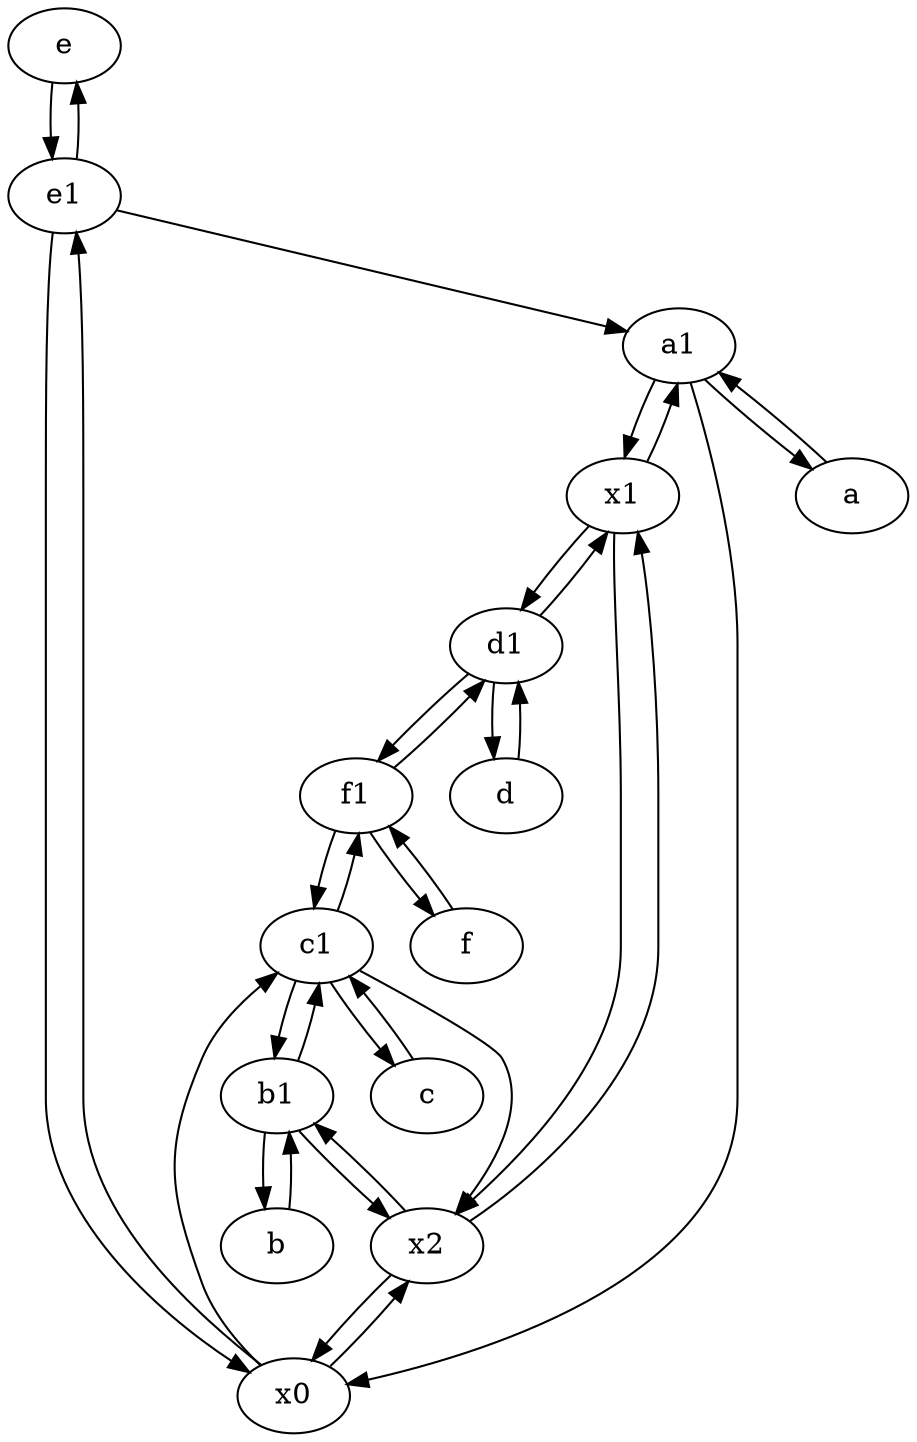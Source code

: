 digraph  {
	e [pos="30,50!"];
	b [pos="50,20!"];
	f [pos="15,45!"];
	d [pos="20,30!"];
	a [pos="40,10!"];
	b1 [pos="45,20!"];
	x1;
	c1 [pos="30,15!"];
	d1 [pos="25,30!"];
	x0;
	a1 [pos="40,15!"];
	e1 [pos="25,45!"];
	c [pos="20,10!"];
	f1;
	x2;
	e1 -> e;
	x0 -> c1;
	a1 -> x1;
	b1 -> x2;
	c -> c1;
	e1 -> x0;
	d -> d1;
	x1 -> x2;
	x2 -> x1;
	d1 -> d;
	b -> b1;
	a -> a1;
	a1 -> a;
	d1 -> f1;
	c1 -> c;
	a1 -> x0;
	e1 -> a1;
	f1 -> f;
	c1 -> x2;
	b1 -> b;
	x2 -> b1;
	f -> f1;
	b1 -> c1;
	f1 -> c1;
	e -> e1;
	c1 -> b1;
	x0 -> e1;
	d1 -> x1;
	c1 -> f1;
	x1 -> d1;
	x2 -> x0;
	x1 -> a1;
	f1 -> d1;
	x0 -> x2;

	}